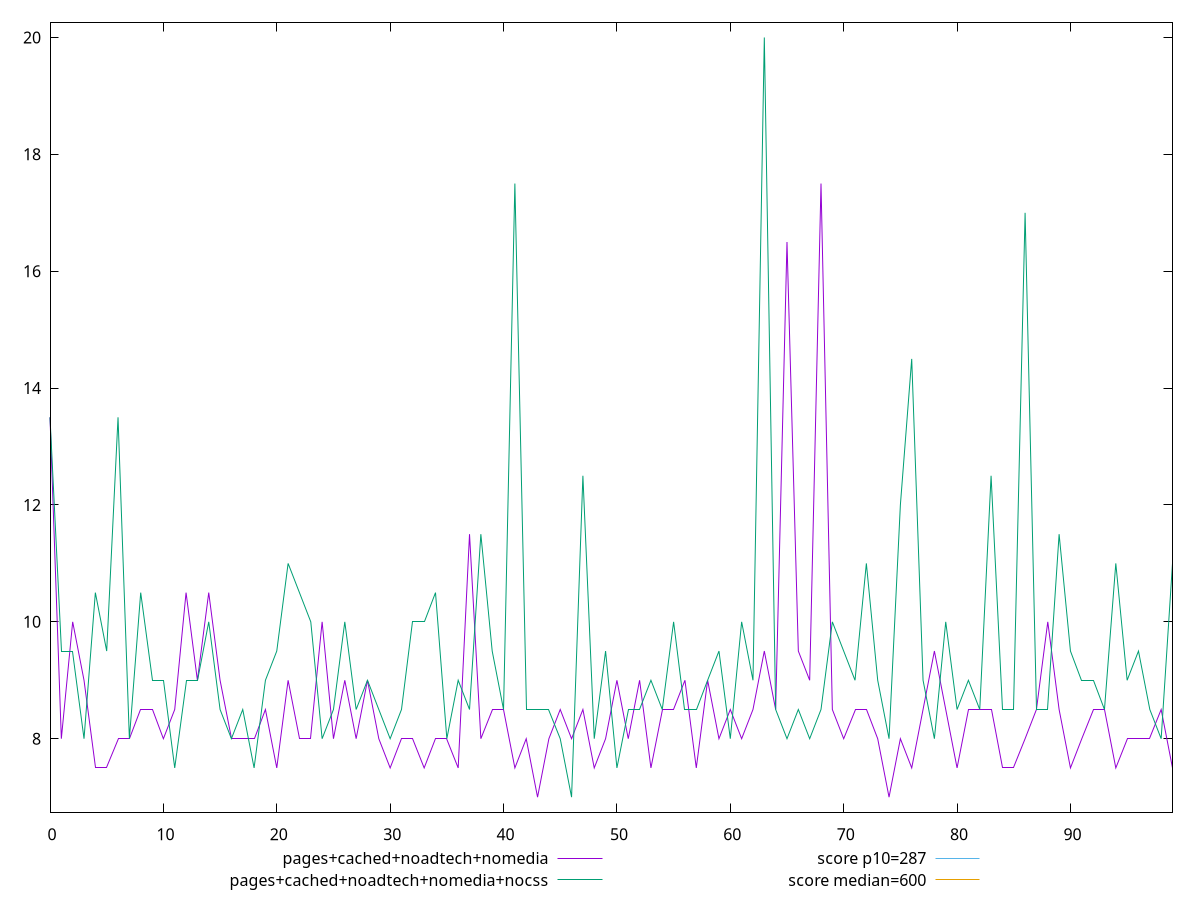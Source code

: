 reset

$pagesCachedNoadtechNomedia <<EOF
0 13.5
1 8
2 10
3 9
4 7.5
5 7.5
6 8
7 8
8 8.5
9 8.5
10 8
11 8.5
12 10.5
13 9
14 10.5
15 9
16 8
17 8
18 8
19 8.5
20 7.5
21 9
22 8
23 8
24 10
25 8
26 9
27 8
28 9
29 8
30 7.5
31 8
32 8
33 7.5
34 8
35 8
36 7.5
37 11.5
38 8
39 8.5
40 8.5
41 7.5
42 8
43 7
44 8
45 8.5
46 8
47 8.5
48 7.5
49 8
50 9
51 8
52 9
53 7.5
54 8.5
55 8.5
56 9
57 7.5
58 9
59 8
60 8.5
61 8
62 8.5
63 9.5
64 8.5
65 16.5
66 9.5
67 9
68 17.5
69 8.5
70 8
71 8.5
72 8.5
73 8
74 7
75 8
76 7.5
77 8.5
78 9.5
79 8.5
80 7.5
81 8.5
82 8.5
83 8.5
84 7.5
85 7.5
86 8
87 8.5
88 10
89 8.5
90 7.5
91 8
92 8.5
93 8.5
94 7.5
95 8
96 8
97 8
98 8.5
99 7.5
EOF

$pagesCachedNoadtechNomediaNocss <<EOF
0 13.5
1 9.5
2 9.5
3 8
4 10.5
5 9.5
6 13.5
7 8
8 10.5
9 9
10 9
11 7.5
12 9
13 9
14 10
15 8.5
16 8
17 8.5
18 7.5
19 9
20 9.5
21 11
22 10.5
23 10
24 8
25 8.5
26 10
27 8.5
28 9
29 8.5
30 8
31 8.5
32 10
33 10
34 10.5
35 8
36 9
37 8.5
38 11.5
39 9.5
40 8.5
41 17.5
42 8.5
43 8.5
44 8.5
45 8
46 7
47 12.5
48 8
49 9.5
50 7.5
51 8.5
52 8.5
53 9
54 8.5
55 10
56 8.5
57 8.5
58 9
59 9.5
60 8
61 10
62 9
63 20
64 8.5
65 8
66 8.5
67 8
68 8.5
69 10
70 9.5
71 9
72 11
73 9
74 8
75 12
76 14.5
77 9
78 8
79 10
80 8.5
81 9
82 8.5
83 12.5
84 8.5
85 8.5
86 17
87 8.5
88 8.5
89 11.5
90 9.5
91 9
92 9
93 8.5
94 11
95 9
96 9.5
97 8.5
98 8
99 11
EOF

set key outside below
set xrange [0:99]
set yrange [6.74:20.26]
set trange [6.74:20.26]
set terminal svg size 640, 520 enhanced background rgb 'white'
set output "report_00018_2021-02-10T15-25-16.877Z/total-blocking-time/comparison/line/3_vs_4.svg"

plot $pagesCachedNoadtechNomedia title "pages+cached+noadtech+nomedia" with line, \
     $pagesCachedNoadtechNomediaNocss title "pages+cached+noadtech+nomedia+nocss" with line, \
     287 title "score p10=287", \
     600 title "score median=600"

reset
